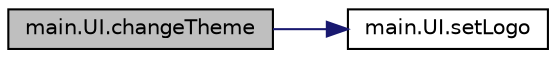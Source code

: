 digraph "main.UI.changeTheme"
{
 // LATEX_PDF_SIZE
  edge [fontname="Helvetica",fontsize="10",labelfontname="Helvetica",labelfontsize="10"];
  node [fontname="Helvetica",fontsize="10",shape=record];
  rankdir="LR";
  Node1 [label="main.UI.changeTheme",height=0.2,width=0.4,color="black", fillcolor="grey75", style="filled", fontcolor="black",tooltip="THEME FUNCTIONS ######."];
  Node1 -> Node2 [color="midnightblue",fontsize="10",style="solid",fontname="Helvetica"];
  Node2 [label="main.UI.setLogo",height=0.2,width=0.4,color="black", fillcolor="white", style="filled",URL="$classmain_1_1_u_i.html#aee69a0185b86b6ba7189eb37b15b1ba4",tooltip=" "];
}
